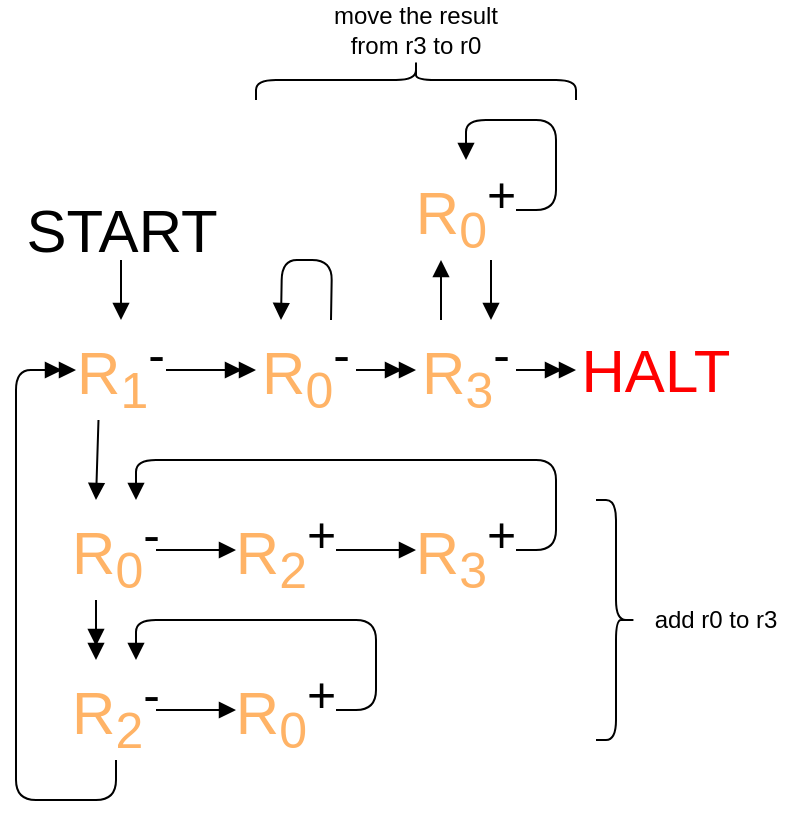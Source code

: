 <mxfile>
    <diagram id="vXZTBtqSa2kpW4eLhJRG" name="Page-1">
        <mxGraphModel dx="675" dy="2042" grid="1" gridSize="10" guides="1" tooltips="1" connect="1" arrows="1" fold="1" page="1" pageScale="1" pageWidth="850" pageHeight="1100" math="0" shadow="0">
            <root>
                <mxCell id="0"/>
                <mxCell id="1" parent="0"/>
                <mxCell id="8" style="edgeStyle=none;html=1;exitX=0.25;exitY=1;exitDx=0;exitDy=0;entryX=0.25;entryY=0;entryDx=0;entryDy=0;endArrow=block;endFill=1;" edge="1" parent="1" source="2" target="3">
                    <mxGeometry relative="1" as="geometry"/>
                </mxCell>
                <mxCell id="12" style="edgeStyle=none;html=1;exitX=1;exitY=0.5;exitDx=0;exitDy=0;entryX=0;entryY=0.5;entryDx=0;entryDy=0;endArrow=doubleBlock;endFill=1;" edge="1" parent="1" source="2">
                    <mxGeometry relative="1" as="geometry">
                        <mxPoint x="130" y="55" as="targetPoint"/>
                    </mxGeometry>
                </mxCell>
                <mxCell id="2" value="&lt;font color=&quot;#ffb366&quot;&gt;R&lt;sub&gt;1&lt;/sub&gt;&lt;/font&gt;&lt;sup&gt;-&lt;/sup&gt;" style="text;html=1;strokeColor=none;fillColor=none;align=center;verticalAlign=middle;whiteSpace=wrap;rounded=0;fontSize=30;" vertex="1" parent="1">
                    <mxGeometry x="40" y="30" width="45" height="50" as="geometry"/>
                </mxCell>
                <mxCell id="9" style="edgeStyle=none;html=1;exitX=1;exitY=0.5;exitDx=0;exitDy=0;entryX=0;entryY=0.5;entryDx=0;entryDy=0;endArrow=block;endFill=1;" edge="1" parent="1" source="3" target="4">
                    <mxGeometry relative="1" as="geometry"/>
                </mxCell>
                <mxCell id="14" style="edgeStyle=none;html=1;exitX=0.25;exitY=1;exitDx=0;exitDy=0;entryX=0.25;entryY=0;entryDx=0;entryDy=0;endArrow=doubleBlock;endFill=1;" edge="1" parent="1" source="3" target="6">
                    <mxGeometry relative="1" as="geometry"/>
                </mxCell>
                <mxCell id="3" value="&lt;font color=&quot;#ffb366&quot;&gt;R&lt;sub&gt;0&lt;/sub&gt;&lt;/font&gt;&lt;sup&gt;-&lt;/sup&gt;" style="text;html=1;strokeColor=none;fillColor=none;align=center;verticalAlign=middle;whiteSpace=wrap;rounded=0;fontSize=30;" vertex="1" parent="1">
                    <mxGeometry x="40" y="120" width="40" height="50" as="geometry"/>
                </mxCell>
                <mxCell id="10" style="edgeStyle=none;html=1;exitX=1;exitY=0.5;exitDx=0;exitDy=0;entryX=0;entryY=0.5;entryDx=0;entryDy=0;endArrow=block;endFill=1;" edge="1" parent="1" source="4" target="5">
                    <mxGeometry relative="1" as="geometry"/>
                </mxCell>
                <mxCell id="4" value="&lt;font color=&quot;#ffb366&quot;&gt;R&lt;sub&gt;2&lt;/sub&gt;&lt;/font&gt;&lt;sup&gt;+&lt;/sup&gt;" style="text;html=1;strokeColor=none;fillColor=none;align=center;verticalAlign=middle;whiteSpace=wrap;rounded=0;fontSize=30;" vertex="1" parent="1">
                    <mxGeometry x="120" y="120" width="50" height="50" as="geometry"/>
                </mxCell>
                <mxCell id="13" style="edgeStyle=none;html=1;exitX=1;exitY=0.5;exitDx=0;exitDy=0;entryX=0.75;entryY=0;entryDx=0;entryDy=0;endArrow=block;endFill=1;" edge="1" parent="1" source="5" target="3">
                    <mxGeometry relative="1" as="geometry">
                        <Array as="points">
                            <mxPoint x="280" y="145"/>
                            <mxPoint x="280" y="100"/>
                            <mxPoint x="70" y="100"/>
                        </Array>
                    </mxGeometry>
                </mxCell>
                <mxCell id="5" value="&lt;font color=&quot;#ffb366&quot;&gt;R&lt;sub&gt;3&lt;/sub&gt;&lt;/font&gt;&lt;sup&gt;+&lt;/sup&gt;" style="text;html=1;strokeColor=none;fillColor=none;align=center;verticalAlign=middle;whiteSpace=wrap;rounded=0;fontSize=30;" vertex="1" parent="1">
                    <mxGeometry x="210" y="120" width="50" height="50" as="geometry"/>
                </mxCell>
                <mxCell id="15" style="edgeStyle=none;html=1;exitX=1;exitY=0.5;exitDx=0;exitDy=0;entryX=0;entryY=0.5;entryDx=0;entryDy=0;endArrow=block;endFill=1;" edge="1" parent="1" source="6" target="7">
                    <mxGeometry relative="1" as="geometry"/>
                </mxCell>
                <mxCell id="17" style="edgeStyle=none;html=1;exitX=0.5;exitY=1;exitDx=0;exitDy=0;entryX=0;entryY=0.5;entryDx=0;entryDy=0;endArrow=doubleBlock;endFill=1;" edge="1" parent="1" source="6" target="2">
                    <mxGeometry relative="1" as="geometry">
                        <Array as="points">
                            <mxPoint x="60" y="270"/>
                            <mxPoint x="10" y="270"/>
                            <mxPoint x="10" y="55"/>
                        </Array>
                    </mxGeometry>
                </mxCell>
                <mxCell id="6" value="&lt;font color=&quot;#ffb366&quot;&gt;R&lt;sub&gt;2&lt;/sub&gt;&lt;/font&gt;&lt;sup&gt;-&lt;/sup&gt;" style="text;html=1;strokeColor=none;fillColor=none;align=center;verticalAlign=middle;whiteSpace=wrap;rounded=0;fontSize=30;" vertex="1" parent="1">
                    <mxGeometry x="40" y="200" width="40" height="50" as="geometry"/>
                </mxCell>
                <mxCell id="16" style="edgeStyle=none;html=1;exitX=1;exitY=0.5;exitDx=0;exitDy=0;entryX=0.75;entryY=0;entryDx=0;entryDy=0;endArrow=block;endFill=1;" edge="1" parent="1" source="7" target="6">
                    <mxGeometry relative="1" as="geometry">
                        <Array as="points">
                            <mxPoint x="190" y="225"/>
                            <mxPoint x="190" y="180"/>
                            <mxPoint x="70" y="180"/>
                        </Array>
                    </mxGeometry>
                </mxCell>
                <mxCell id="7" value="&lt;font color=&quot;#ffb366&quot;&gt;R&lt;sub&gt;0&lt;/sub&gt;&lt;/font&gt;&lt;sup&gt;+&lt;/sup&gt;" style="text;html=1;strokeColor=none;fillColor=none;align=center;verticalAlign=middle;whiteSpace=wrap;rounded=0;fontSize=30;" vertex="1" parent="1">
                    <mxGeometry x="120" y="200" width="50" height="50" as="geometry"/>
                </mxCell>
                <mxCell id="19" style="edgeStyle=none;html=1;exitX=0.5;exitY=1;exitDx=0;exitDy=0;entryX=0.5;entryY=0;entryDx=0;entryDy=0;endArrow=block;endFill=1;" edge="1" parent="1" source="18" target="2">
                    <mxGeometry relative="1" as="geometry"/>
                </mxCell>
                <mxCell id="18" value="START" style="text;html=1;strokeColor=none;fillColor=none;align=center;verticalAlign=middle;whiteSpace=wrap;rounded=0;fontSize=30;" vertex="1" parent="1">
                    <mxGeometry x="12.5" y="-30" width="100" height="30" as="geometry"/>
                </mxCell>
                <mxCell id="26" style="edgeStyle=none;html=1;exitX=1;exitY=0.5;exitDx=0;exitDy=0;entryX=0;entryY=0.5;entryDx=0;entryDy=0;endArrow=doubleBlock;endFill=1;" edge="1" parent="1" source="22" target="24">
                    <mxGeometry relative="1" as="geometry"/>
                </mxCell>
                <mxCell id="22" value="&lt;font color=&quot;#ffb366&quot;&gt;R&lt;sub&gt;0&lt;/sub&gt;&lt;/font&gt;&lt;sup&gt;-&lt;/sup&gt;" style="text;html=1;strokeColor=none;fillColor=none;align=center;verticalAlign=middle;whiteSpace=wrap;rounded=0;fontSize=30;" vertex="1" parent="1">
                    <mxGeometry x="130" y="30" width="50" height="50" as="geometry"/>
                </mxCell>
                <mxCell id="23" style="edgeStyle=none;html=1;exitX=0.75;exitY=0;exitDx=0;exitDy=0;entryX=0.25;entryY=0;entryDx=0;entryDy=0;endArrow=block;endFill=1;" edge="1" parent="1" source="22" target="22">
                    <mxGeometry relative="1" as="geometry">
                        <Array as="points">
                            <mxPoint x="168"/>
                            <mxPoint x="143"/>
                        </Array>
                    </mxGeometry>
                </mxCell>
                <mxCell id="30" style="edgeStyle=none;html=1;exitX=0.25;exitY=0;exitDx=0;exitDy=0;entryX=0.25;entryY=1;entryDx=0;entryDy=0;endArrow=block;endFill=1;" edge="1" parent="1" source="24" target="25">
                    <mxGeometry relative="1" as="geometry"/>
                </mxCell>
                <mxCell id="33" style="edgeStyle=none;html=1;exitX=1;exitY=0.5;exitDx=0;exitDy=0;entryX=0;entryY=0.5;entryDx=0;entryDy=0;endArrow=doubleBlock;endFill=1;" edge="1" parent="1" source="24" target="29">
                    <mxGeometry relative="1" as="geometry"/>
                </mxCell>
                <mxCell id="24" value="&lt;font color=&quot;#ffb366&quot;&gt;R&lt;sub&gt;3&lt;/sub&gt;&lt;/font&gt;&lt;sup&gt;-&lt;/sup&gt;" style="text;html=1;strokeColor=none;fillColor=none;align=center;verticalAlign=middle;whiteSpace=wrap;rounded=0;fontSize=30;" vertex="1" parent="1">
                    <mxGeometry x="210" y="30" width="50" height="50" as="geometry"/>
                </mxCell>
                <mxCell id="31" style="edgeStyle=none;html=1;exitX=0.75;exitY=1;exitDx=0;exitDy=0;entryX=0.75;entryY=0;entryDx=0;entryDy=0;endArrow=block;endFill=1;" edge="1" parent="1" source="25" target="24">
                    <mxGeometry relative="1" as="geometry"/>
                </mxCell>
                <mxCell id="32" style="edgeStyle=none;html=1;exitX=1;exitY=0.5;exitDx=0;exitDy=0;endArrow=block;endFill=1;entryX=0.5;entryY=0;entryDx=0;entryDy=0;" edge="1" parent="1" source="25" target="25">
                    <mxGeometry relative="1" as="geometry">
                        <mxPoint x="260" y="-37" as="targetPoint"/>
                        <Array as="points">
                            <mxPoint x="280" y="-25"/>
                            <mxPoint x="280" y="-70"/>
                            <mxPoint x="235" y="-70"/>
                        </Array>
                    </mxGeometry>
                </mxCell>
                <mxCell id="25" value="&lt;font color=&quot;#ffb366&quot;&gt;R&lt;sub&gt;0&lt;/sub&gt;&lt;/font&gt;&lt;sup&gt;+&lt;/sup&gt;" style="text;html=1;strokeColor=none;fillColor=none;align=center;verticalAlign=middle;whiteSpace=wrap;rounded=0;fontSize=30;" vertex="1" parent="1">
                    <mxGeometry x="210" y="-50" width="50" height="50" as="geometry"/>
                </mxCell>
                <mxCell id="29" value="HALT" style="text;html=1;strokeColor=none;fillColor=none;align=center;verticalAlign=middle;whiteSpace=wrap;rounded=0;fontSize=30;fontColor=#FF0000;" vertex="1" parent="1">
                    <mxGeometry x="290" y="40" width="80" height="30" as="geometry"/>
                </mxCell>
                <mxCell id="34" value="" style="shape=curlyBracket;whiteSpace=wrap;html=1;rounded=1;flipH=1;" vertex="1" parent="1">
                    <mxGeometry x="300" y="120" width="20" height="120" as="geometry"/>
                </mxCell>
                <mxCell id="35" value="add r0 to r3" style="text;html=1;strokeColor=none;fillColor=none;align=center;verticalAlign=middle;whiteSpace=wrap;rounded=0;" vertex="1" parent="1">
                    <mxGeometry x="320" y="165" width="80" height="30" as="geometry"/>
                </mxCell>
                <mxCell id="36" value="move the result from r3 to r0" style="text;html=1;strokeColor=none;fillColor=none;align=center;verticalAlign=middle;whiteSpace=wrap;rounded=0;" vertex="1" parent="1">
                    <mxGeometry x="160" y="-130" width="100" height="30" as="geometry"/>
                </mxCell>
                <mxCell id="37" value="" style="shape=curlyBracket;whiteSpace=wrap;html=1;rounded=1;flipH=1;rotation=-90;" vertex="1" parent="1">
                    <mxGeometry x="200" y="-170" width="20" height="160" as="geometry"/>
                </mxCell>
            </root>
        </mxGraphModel>
    </diagram>
</mxfile>